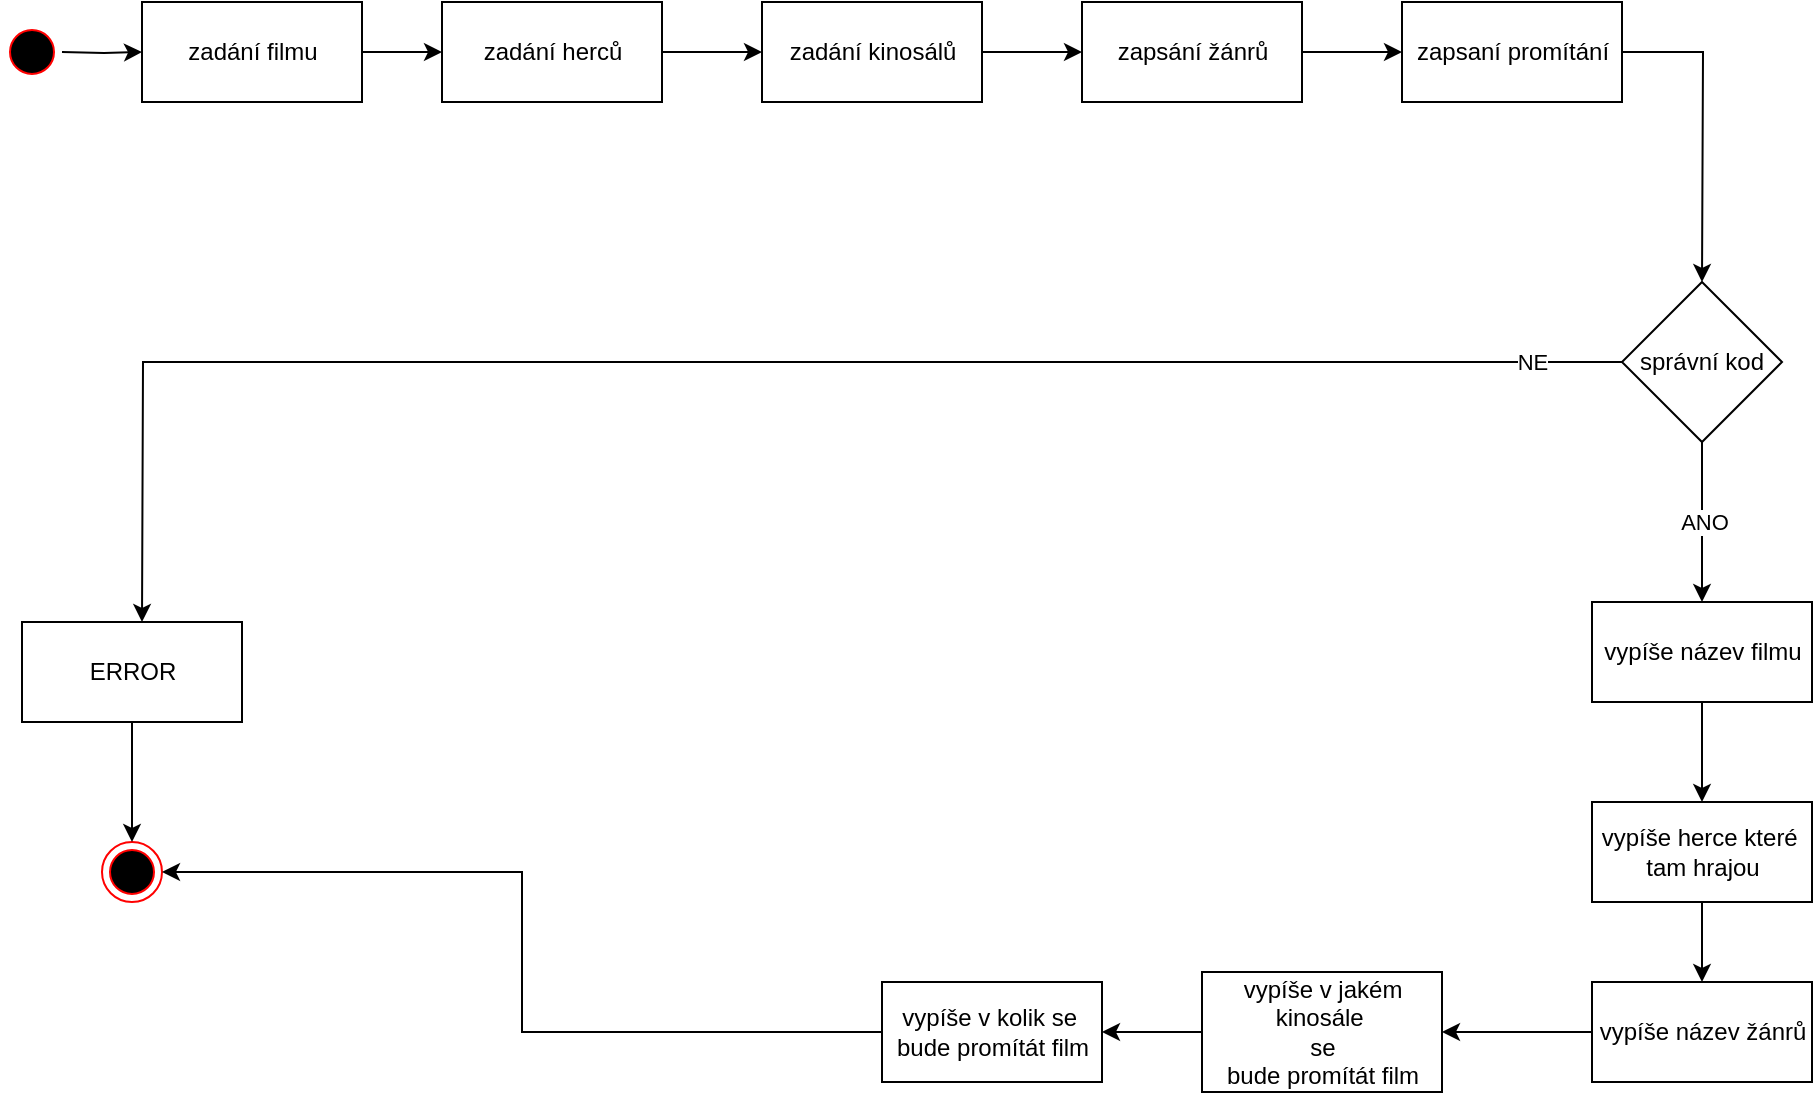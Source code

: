 <mxfile version="14.7.6" type="device"><diagram id="5wS2udhSwULBMJBE3fiX" name="Page-1"><mxGraphModel dx="2113" dy="623" grid="1" gridSize="10" guides="1" tooltips="1" connect="1" arrows="1" fold="1" page="1" pageScale="1" pageWidth="850" pageHeight="1100" math="0" shadow="0"><root><mxCell id="0"/><mxCell id="1" parent="0"/><mxCell id="oKInPITTmOyf7s82NWZi-1" value="" style="ellipse;html=1;shape=startState;fillColor=#000000;strokeColor=#ff0000;" vertex="1" parent="1"><mxGeometry x="-80" y="70" width="30" height="30" as="geometry"/></mxCell><mxCell id="oKInPITTmOyf7s82NWZi-20" style="edgeStyle=orthogonalEdgeStyle;rounded=0;orthogonalLoop=1;jettySize=auto;html=1;entryX=0;entryY=0.5;entryDx=0;entryDy=0;" edge="1" parent="1" source="oKInPITTmOyf7s82NWZi-3" target="oKInPITTmOyf7s82NWZi-5"><mxGeometry relative="1" as="geometry"/></mxCell><mxCell id="oKInPITTmOyf7s82NWZi-3" value="zadání filmu" style="html=1;" vertex="1" parent="1"><mxGeometry x="-10" y="60" width="110" height="50" as="geometry"/></mxCell><mxCell id="oKInPITTmOyf7s82NWZi-19" style="edgeStyle=orthogonalEdgeStyle;rounded=0;orthogonalLoop=1;jettySize=auto;html=1;entryX=0;entryY=0.5;entryDx=0;entryDy=0;" edge="1" parent="1" source="oKInPITTmOyf7s82NWZi-5" target="oKInPITTmOyf7s82NWZi-7"><mxGeometry relative="1" as="geometry"/></mxCell><mxCell id="oKInPITTmOyf7s82NWZi-5" value="zadání herců" style="html=1;" vertex="1" parent="1"><mxGeometry x="140" y="60" width="110" height="50" as="geometry"/></mxCell><mxCell id="oKInPITTmOyf7s82NWZi-18" style="edgeStyle=orthogonalEdgeStyle;rounded=0;orthogonalLoop=1;jettySize=auto;html=1;" edge="1" parent="1" source="oKInPITTmOyf7s82NWZi-7" target="oKInPITTmOyf7s82NWZi-9"><mxGeometry relative="1" as="geometry"/></mxCell><mxCell id="oKInPITTmOyf7s82NWZi-7" value="zadání kinosálů" style="html=1;" vertex="1" parent="1"><mxGeometry x="300" y="60" width="110" height="50" as="geometry"/></mxCell><mxCell id="oKInPITTmOyf7s82NWZi-17" style="edgeStyle=orthogonalEdgeStyle;rounded=0;orthogonalLoop=1;jettySize=auto;html=1;entryX=0;entryY=0.5;entryDx=0;entryDy=0;" edge="1" parent="1" source="oKInPITTmOyf7s82NWZi-9" target="oKInPITTmOyf7s82NWZi-11"><mxGeometry relative="1" as="geometry"/></mxCell><mxCell id="oKInPITTmOyf7s82NWZi-9" value="zapsání žánrů" style="html=1;" vertex="1" parent="1"><mxGeometry x="460" y="60" width="110" height="50" as="geometry"/></mxCell><mxCell id="oKInPITTmOyf7s82NWZi-12" style="edgeStyle=orthogonalEdgeStyle;rounded=0;orthogonalLoop=1;jettySize=auto;html=1;" edge="1" parent="1" source="oKInPITTmOyf7s82NWZi-11"><mxGeometry relative="1" as="geometry"><mxPoint x="770" y="200" as="targetPoint"/></mxGeometry></mxCell><mxCell id="oKInPITTmOyf7s82NWZi-11" value="zapsaní promítání" style="html=1;" vertex="1" parent="1"><mxGeometry x="620" y="60" width="110" height="50" as="geometry"/></mxCell><mxCell id="oKInPITTmOyf7s82NWZi-21" style="edgeStyle=orthogonalEdgeStyle;rounded=0;orthogonalLoop=1;jettySize=auto;html=1;entryX=0;entryY=0.5;entryDx=0;entryDy=0;" edge="1" parent="1" target="oKInPITTmOyf7s82NWZi-3"><mxGeometry relative="1" as="geometry"><mxPoint x="-50" y="85" as="sourcePoint"/></mxGeometry></mxCell><mxCell id="oKInPITTmOyf7s82NWZi-23" value="ANO" style="edgeStyle=orthogonalEdgeStyle;rounded=0;orthogonalLoop=1;jettySize=auto;html=1;" edge="1" parent="1" source="oKInPITTmOyf7s82NWZi-16"><mxGeometry relative="1" as="geometry"><mxPoint x="770" y="360" as="targetPoint"/></mxGeometry></mxCell><mxCell id="oKInPITTmOyf7s82NWZi-24" style="edgeStyle=orthogonalEdgeStyle;rounded=0;orthogonalLoop=1;jettySize=auto;html=1;" edge="1" parent="1" source="oKInPITTmOyf7s82NWZi-16"><mxGeometry relative="1" as="geometry"><mxPoint x="-10" y="370" as="targetPoint"/></mxGeometry></mxCell><mxCell id="oKInPITTmOyf7s82NWZi-25" value="NE" style="edgeLabel;html=1;align=center;verticalAlign=middle;resizable=0;points=[];" vertex="1" connectable="0" parent="oKInPITTmOyf7s82NWZi-24"><mxGeometry x="-0.897" relative="1" as="geometry"><mxPoint as="offset"/></mxGeometry></mxCell><mxCell id="oKInPITTmOyf7s82NWZi-16" value="správní kod" style="rhombus;whiteSpace=wrap;html=1;" vertex="1" parent="1"><mxGeometry x="730" y="200" width="80" height="80" as="geometry"/></mxCell><mxCell id="oKInPITTmOyf7s82NWZi-26" value="" style="ellipse;html=1;shape=endState;fillColor=#000000;strokeColor=#ff0000;" vertex="1" parent="1"><mxGeometry x="-30" y="480" width="30" height="30" as="geometry"/></mxCell><mxCell id="oKInPITTmOyf7s82NWZi-28" style="edgeStyle=orthogonalEdgeStyle;rounded=0;orthogonalLoop=1;jettySize=auto;html=1;entryX=0.5;entryY=0;entryDx=0;entryDy=0;" edge="1" parent="1" source="oKInPITTmOyf7s82NWZi-27" target="oKInPITTmOyf7s82NWZi-26"><mxGeometry relative="1" as="geometry"/></mxCell><mxCell id="oKInPITTmOyf7s82NWZi-27" value="ERROR" style="html=1;" vertex="1" parent="1"><mxGeometry x="-70" y="370" width="110" height="50" as="geometry"/></mxCell><mxCell id="oKInPITTmOyf7s82NWZi-32" style="edgeStyle=orthogonalEdgeStyle;rounded=0;orthogonalLoop=1;jettySize=auto;html=1;entryX=0.5;entryY=0;entryDx=0;entryDy=0;" edge="1" parent="1" source="oKInPITTmOyf7s82NWZi-29" target="oKInPITTmOyf7s82NWZi-30"><mxGeometry relative="1" as="geometry"/></mxCell><mxCell id="oKInPITTmOyf7s82NWZi-29" value="vypíše název filmu" style="html=1;" vertex="1" parent="1"><mxGeometry x="715" y="360" width="110" height="50" as="geometry"/></mxCell><mxCell id="oKInPITTmOyf7s82NWZi-33" style="edgeStyle=orthogonalEdgeStyle;rounded=0;orthogonalLoop=1;jettySize=auto;html=1;entryX=0.5;entryY=0;entryDx=0;entryDy=0;" edge="1" parent="1" source="oKInPITTmOyf7s82NWZi-30" target="oKInPITTmOyf7s82NWZi-31"><mxGeometry relative="1" as="geometry"/></mxCell><mxCell id="oKInPITTmOyf7s82NWZi-30" value="vypíše herce které&amp;nbsp;&lt;br&gt;tam hrajou" style="html=1;" vertex="1" parent="1"><mxGeometry x="715" y="460" width="110" height="50" as="geometry"/></mxCell><mxCell id="oKInPITTmOyf7s82NWZi-34" style="edgeStyle=orthogonalEdgeStyle;rounded=0;orthogonalLoop=1;jettySize=auto;html=1;" edge="1" parent="1" source="oKInPITTmOyf7s82NWZi-31"><mxGeometry relative="1" as="geometry"><mxPoint x="640" y="575" as="targetPoint"/></mxGeometry></mxCell><mxCell id="oKInPITTmOyf7s82NWZi-31" value="vypíše název žánrů" style="html=1;" vertex="1" parent="1"><mxGeometry x="715" y="550" width="110" height="50" as="geometry"/></mxCell><mxCell id="oKInPITTmOyf7s82NWZi-36" style="edgeStyle=orthogonalEdgeStyle;rounded=0;orthogonalLoop=1;jettySize=auto;html=1;" edge="1" parent="1" source="oKInPITTmOyf7s82NWZi-35"><mxGeometry relative="1" as="geometry"><mxPoint x="470" y="575" as="targetPoint"/></mxGeometry></mxCell><mxCell id="oKInPITTmOyf7s82NWZi-35" value="vypíše v jakém &lt;br&gt;kinosále&amp;nbsp;&lt;br&gt;se &lt;br&gt;bude promítát film" style="html=1;" vertex="1" parent="1"><mxGeometry x="520" y="545" width="120" height="60" as="geometry"/></mxCell><mxCell id="oKInPITTmOyf7s82NWZi-38" style="edgeStyle=orthogonalEdgeStyle;rounded=0;orthogonalLoop=1;jettySize=auto;html=1;entryX=1;entryY=0.5;entryDx=0;entryDy=0;" edge="1" parent="1" source="oKInPITTmOyf7s82NWZi-37" target="oKInPITTmOyf7s82NWZi-26"><mxGeometry relative="1" as="geometry"/></mxCell><mxCell id="oKInPITTmOyf7s82NWZi-37" value="vypíše v kolik se&amp;nbsp;&lt;br&gt;bude promítát film" style="html=1;" vertex="1" parent="1"><mxGeometry x="360" y="550" width="110" height="50" as="geometry"/></mxCell></root></mxGraphModel></diagram></mxfile>